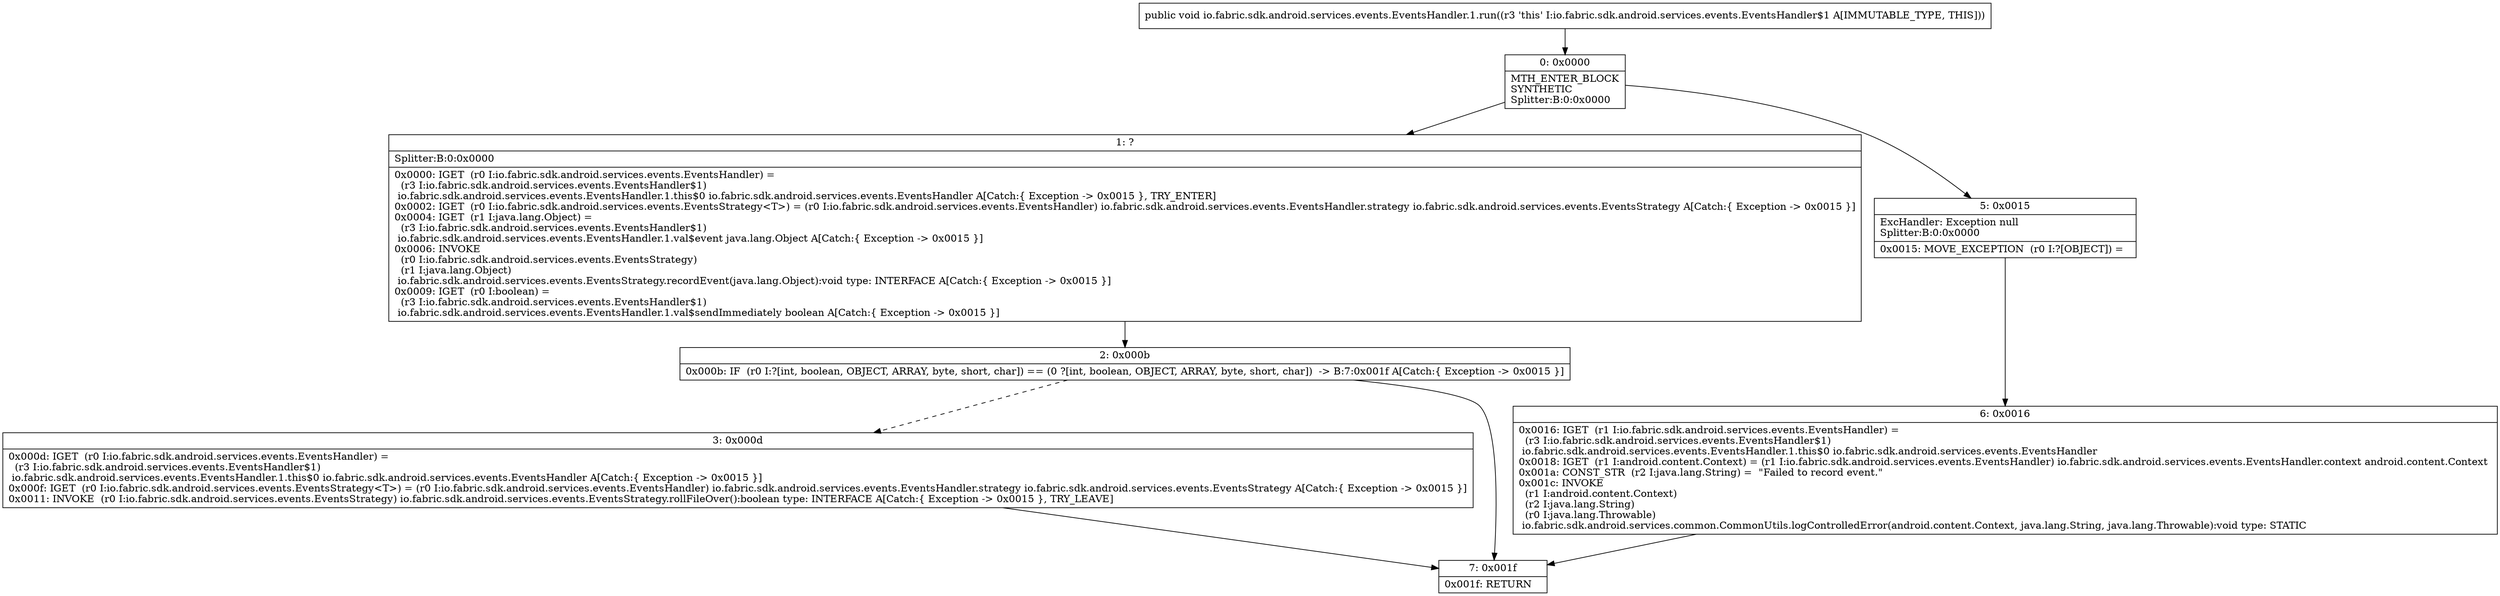 digraph "CFG forio.fabric.sdk.android.services.events.EventsHandler.1.run()V" {
Node_0 [shape=record,label="{0\:\ 0x0000|MTH_ENTER_BLOCK\lSYNTHETIC\lSplitter:B:0:0x0000\l}"];
Node_1 [shape=record,label="{1\:\ ?|Splitter:B:0:0x0000\l|0x0000: IGET  (r0 I:io.fabric.sdk.android.services.events.EventsHandler) = \l  (r3 I:io.fabric.sdk.android.services.events.EventsHandler$1)\l io.fabric.sdk.android.services.events.EventsHandler.1.this$0 io.fabric.sdk.android.services.events.EventsHandler A[Catch:\{ Exception \-\> 0x0015 \}, TRY_ENTER]\l0x0002: IGET  (r0 I:io.fabric.sdk.android.services.events.EventsStrategy\<T\>) = (r0 I:io.fabric.sdk.android.services.events.EventsHandler) io.fabric.sdk.android.services.events.EventsHandler.strategy io.fabric.sdk.android.services.events.EventsStrategy A[Catch:\{ Exception \-\> 0x0015 \}]\l0x0004: IGET  (r1 I:java.lang.Object) = \l  (r3 I:io.fabric.sdk.android.services.events.EventsHandler$1)\l io.fabric.sdk.android.services.events.EventsHandler.1.val$event java.lang.Object A[Catch:\{ Exception \-\> 0x0015 \}]\l0x0006: INVOKE  \l  (r0 I:io.fabric.sdk.android.services.events.EventsStrategy)\l  (r1 I:java.lang.Object)\l io.fabric.sdk.android.services.events.EventsStrategy.recordEvent(java.lang.Object):void type: INTERFACE A[Catch:\{ Exception \-\> 0x0015 \}]\l0x0009: IGET  (r0 I:boolean) = \l  (r3 I:io.fabric.sdk.android.services.events.EventsHandler$1)\l io.fabric.sdk.android.services.events.EventsHandler.1.val$sendImmediately boolean A[Catch:\{ Exception \-\> 0x0015 \}]\l}"];
Node_2 [shape=record,label="{2\:\ 0x000b|0x000b: IF  (r0 I:?[int, boolean, OBJECT, ARRAY, byte, short, char]) == (0 ?[int, boolean, OBJECT, ARRAY, byte, short, char])  \-\> B:7:0x001f A[Catch:\{ Exception \-\> 0x0015 \}]\l}"];
Node_3 [shape=record,label="{3\:\ 0x000d|0x000d: IGET  (r0 I:io.fabric.sdk.android.services.events.EventsHandler) = \l  (r3 I:io.fabric.sdk.android.services.events.EventsHandler$1)\l io.fabric.sdk.android.services.events.EventsHandler.1.this$0 io.fabric.sdk.android.services.events.EventsHandler A[Catch:\{ Exception \-\> 0x0015 \}]\l0x000f: IGET  (r0 I:io.fabric.sdk.android.services.events.EventsStrategy\<T\>) = (r0 I:io.fabric.sdk.android.services.events.EventsHandler) io.fabric.sdk.android.services.events.EventsHandler.strategy io.fabric.sdk.android.services.events.EventsStrategy A[Catch:\{ Exception \-\> 0x0015 \}]\l0x0011: INVOKE  (r0 I:io.fabric.sdk.android.services.events.EventsStrategy) io.fabric.sdk.android.services.events.EventsStrategy.rollFileOver():boolean type: INTERFACE A[Catch:\{ Exception \-\> 0x0015 \}, TRY_LEAVE]\l}"];
Node_5 [shape=record,label="{5\:\ 0x0015|ExcHandler: Exception null\lSplitter:B:0:0x0000\l|0x0015: MOVE_EXCEPTION  (r0 I:?[OBJECT]) =  \l}"];
Node_6 [shape=record,label="{6\:\ 0x0016|0x0016: IGET  (r1 I:io.fabric.sdk.android.services.events.EventsHandler) = \l  (r3 I:io.fabric.sdk.android.services.events.EventsHandler$1)\l io.fabric.sdk.android.services.events.EventsHandler.1.this$0 io.fabric.sdk.android.services.events.EventsHandler \l0x0018: IGET  (r1 I:android.content.Context) = (r1 I:io.fabric.sdk.android.services.events.EventsHandler) io.fabric.sdk.android.services.events.EventsHandler.context android.content.Context \l0x001a: CONST_STR  (r2 I:java.lang.String) =  \"Failed to record event.\" \l0x001c: INVOKE  \l  (r1 I:android.content.Context)\l  (r2 I:java.lang.String)\l  (r0 I:java.lang.Throwable)\l io.fabric.sdk.android.services.common.CommonUtils.logControlledError(android.content.Context, java.lang.String, java.lang.Throwable):void type: STATIC \l}"];
Node_7 [shape=record,label="{7\:\ 0x001f|0x001f: RETURN   \l}"];
MethodNode[shape=record,label="{public void io.fabric.sdk.android.services.events.EventsHandler.1.run((r3 'this' I:io.fabric.sdk.android.services.events.EventsHandler$1 A[IMMUTABLE_TYPE, THIS])) }"];
MethodNode -> Node_0;
Node_0 -> Node_1;
Node_0 -> Node_5;
Node_1 -> Node_2;
Node_2 -> Node_3[style=dashed];
Node_2 -> Node_7;
Node_3 -> Node_7;
Node_5 -> Node_6;
Node_6 -> Node_7;
}

